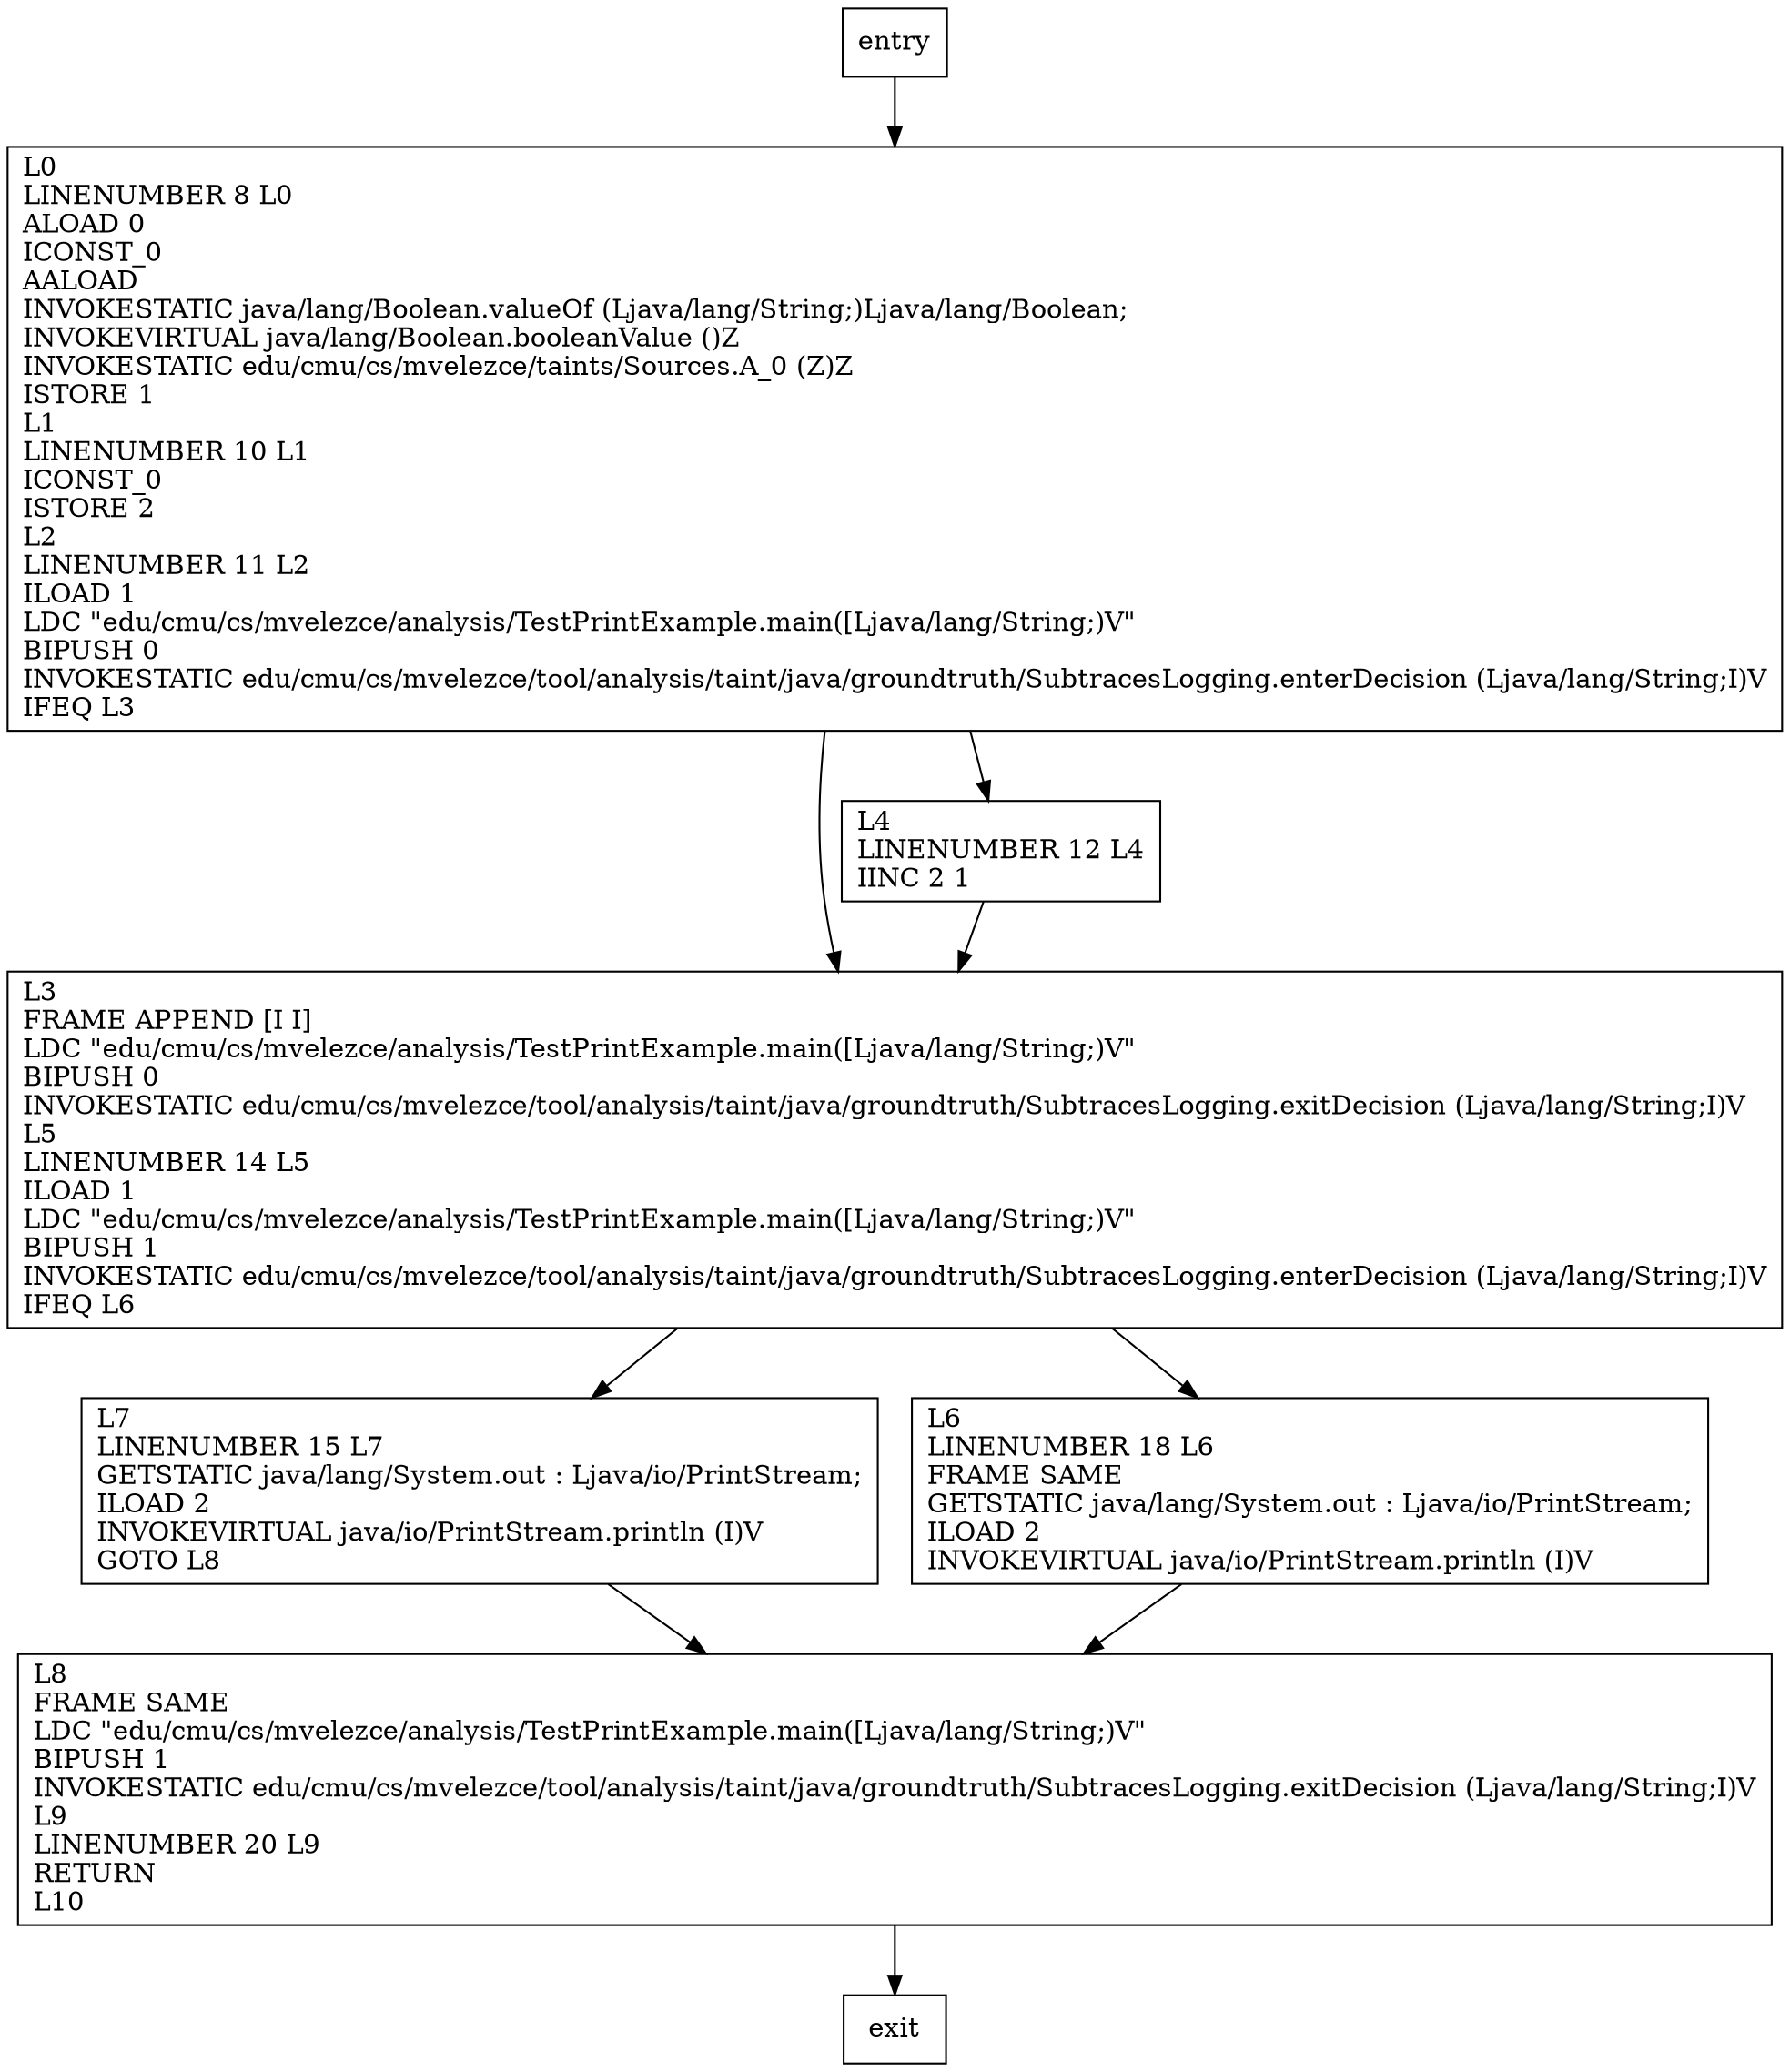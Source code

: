digraph main {
node [shape=record];
1353454153 [label="L3\lFRAME APPEND [I I]\lLDC \"edu/cmu/cs/mvelezce/analysis/TestPrintExample.main([Ljava/lang/String;)V\"\lBIPUSH 0\lINVOKESTATIC edu/cmu/cs/mvelezce/tool/analysis/taint/java/groundtruth/SubtracesLogging.exitDecision (Ljava/lang/String;I)V\lL5\lLINENUMBER 14 L5\lILOAD 1\lLDC \"edu/cmu/cs/mvelezce/analysis/TestPrintExample.main([Ljava/lang/String;)V\"\lBIPUSH 1\lINVOKESTATIC edu/cmu/cs/mvelezce/tool/analysis/taint/java/groundtruth/SubtracesLogging.enterDecision (Ljava/lang/String;I)V\lIFEQ L6\l"];
479078480 [label="L4\lLINENUMBER 12 L4\lIINC 2 1\l"];
1170952967 [label="L0\lLINENUMBER 8 L0\lALOAD 0\lICONST_0\lAALOAD\lINVOKESTATIC java/lang/Boolean.valueOf (Ljava/lang/String;)Ljava/lang/Boolean;\lINVOKEVIRTUAL java/lang/Boolean.booleanValue ()Z\lINVOKESTATIC edu/cmu/cs/mvelezce/taints/Sources.A_0 (Z)Z\lISTORE 1\lL1\lLINENUMBER 10 L1\lICONST_0\lISTORE 2\lL2\lLINENUMBER 11 L2\lILOAD 1\lLDC \"edu/cmu/cs/mvelezce/analysis/TestPrintExample.main([Ljava/lang/String;)V\"\lBIPUSH 0\lINVOKESTATIC edu/cmu/cs/mvelezce/tool/analysis/taint/java/groundtruth/SubtracesLogging.enterDecision (Ljava/lang/String;I)V\lIFEQ L3\l"];
1274089441 [label="L7\lLINENUMBER 15 L7\lGETSTATIC java/lang/System.out : Ljava/io/PrintStream;\lILOAD 2\lINVOKEVIRTUAL java/io/PrintStream.println (I)V\lGOTO L8\l"];
1413295859 [label="L6\lLINENUMBER 18 L6\lFRAME SAME\lGETSTATIC java/lang/System.out : Ljava/io/PrintStream;\lILOAD 2\lINVOKEVIRTUAL java/io/PrintStream.println (I)V\l"];
966541452 [label="L8\lFRAME SAME\lLDC \"edu/cmu/cs/mvelezce/analysis/TestPrintExample.main([Ljava/lang/String;)V\"\lBIPUSH 1\lINVOKESTATIC edu/cmu/cs/mvelezce/tool/analysis/taint/java/groundtruth/SubtracesLogging.exitDecision (Ljava/lang/String;I)V\lL9\lLINENUMBER 20 L9\lRETURN\lL10\l"];
entry;
exit;
1353454153 -> 1274089441;
1353454153 -> 1413295859;
entry -> 1170952967;
479078480 -> 1353454153;
1170952967 -> 1353454153;
1170952967 -> 479078480;
1274089441 -> 966541452;
1413295859 -> 966541452;
966541452 -> exit;
}
